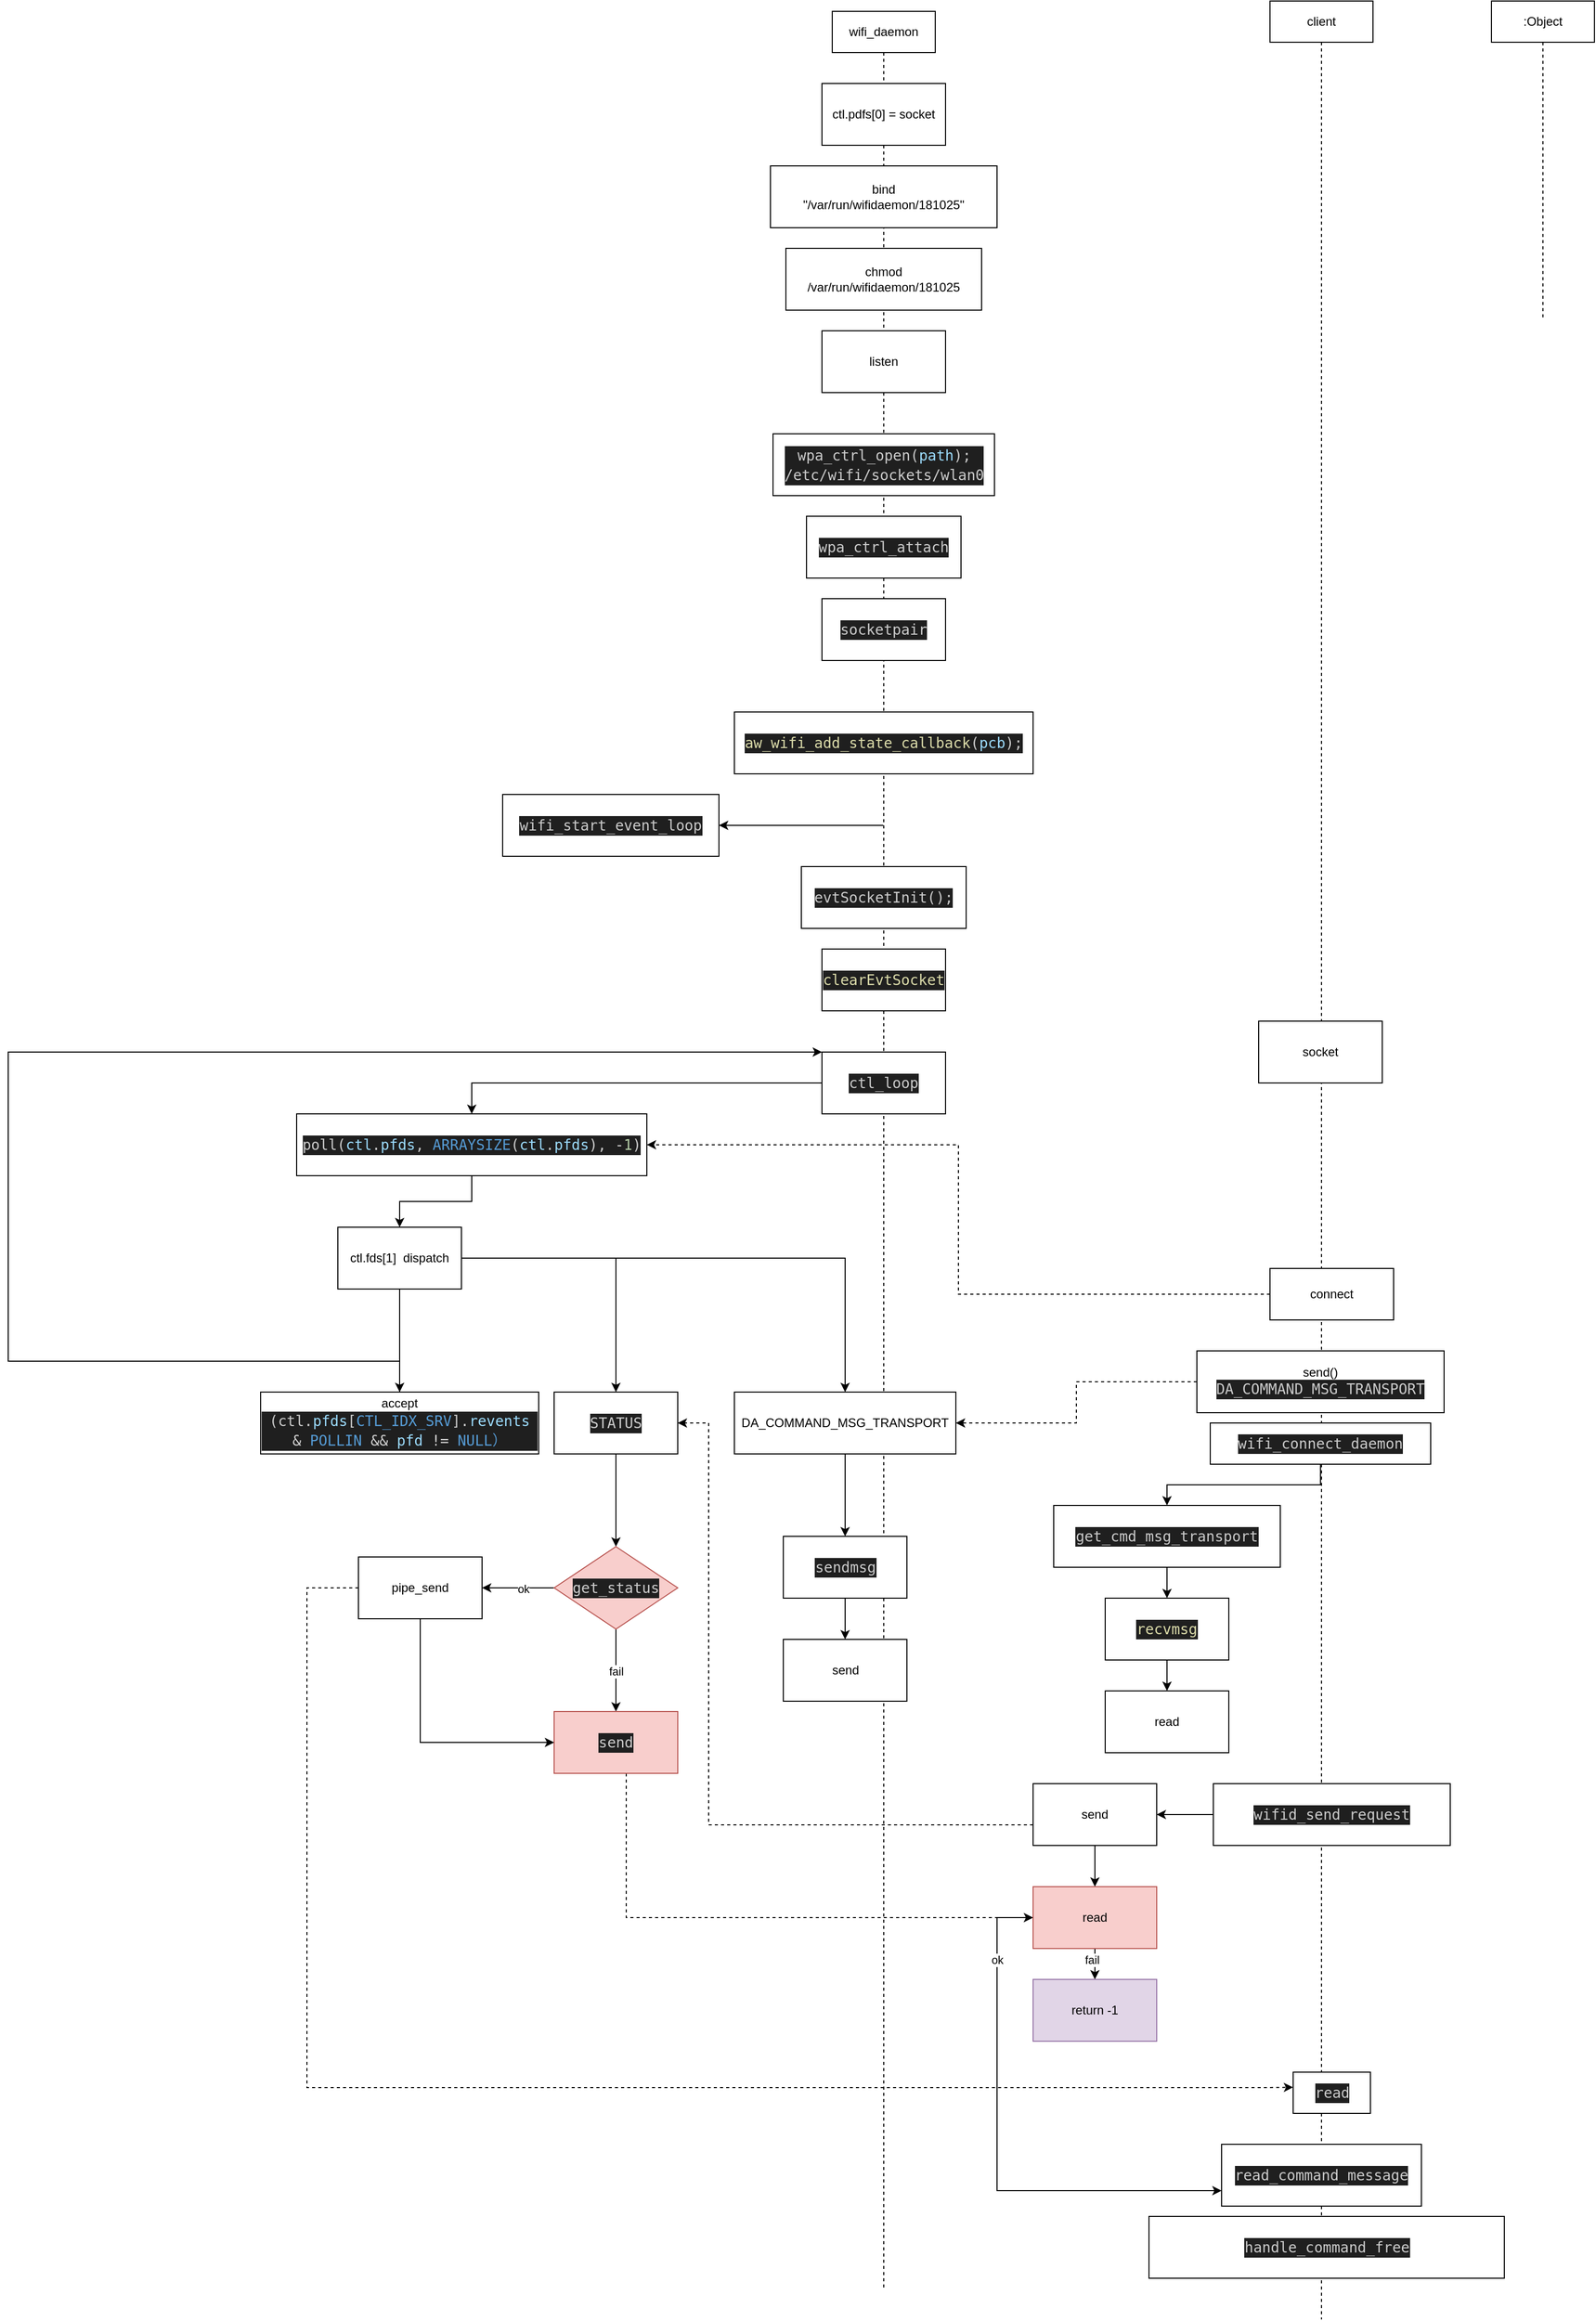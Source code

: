 <mxfile version="21.6.7" type="github">
  <diagram id="C5RBs43oDa-KdzZeNtuy" name="Page-1">
    <mxGraphModel dx="2511" dy="1088" grid="1" gridSize="10" guides="1" tooltips="1" connect="1" arrows="1" fold="1" page="1" pageScale="1" pageWidth="827" pageHeight="1169" math="0" shadow="0">
      <root>
        <mxCell id="WIyWlLk6GJQsqaUBKTNV-0" />
        <mxCell id="WIyWlLk6GJQsqaUBKTNV-1" parent="WIyWlLk6GJQsqaUBKTNV-0" />
        <mxCell id="92I55pFNdv6Zz8E2jE-A-6" value="wifi_daemon" style="shape=umlLifeline;perimeter=lifelinePerimeter;whiteSpace=wrap;html=1;container=1;dropTarget=0;collapsible=0;recursiveResize=0;outlineConnect=0;portConstraint=eastwest;newEdgeStyle={&quot;edgeStyle&quot;:&quot;elbowEdgeStyle&quot;,&quot;elbow&quot;:&quot;vertical&quot;,&quot;curved&quot;:0,&quot;rounded&quot;:0};" vertex="1" parent="WIyWlLk6GJQsqaUBKTNV-1">
          <mxGeometry x="60" y="70" width="100" height="2210" as="geometry" />
        </mxCell>
        <mxCell id="92I55pFNdv6Zz8E2jE-A-7" value="client" style="shape=umlLifeline;perimeter=lifelinePerimeter;whiteSpace=wrap;html=1;container=1;dropTarget=0;collapsible=0;recursiveResize=0;outlineConnect=0;portConstraint=eastwest;newEdgeStyle={&quot;edgeStyle&quot;:&quot;elbowEdgeStyle&quot;,&quot;elbow&quot;:&quot;vertical&quot;,&quot;curved&quot;:0,&quot;rounded&quot;:0};" vertex="1" parent="WIyWlLk6GJQsqaUBKTNV-1">
          <mxGeometry x="485" y="60" width="100" height="2250" as="geometry" />
        </mxCell>
        <mxCell id="92I55pFNdv6Zz8E2jE-A-8" value=":Object" style="shape=umlLifeline;perimeter=lifelinePerimeter;whiteSpace=wrap;html=1;container=1;dropTarget=0;collapsible=0;recursiveResize=0;outlineConnect=0;portConstraint=eastwest;newEdgeStyle={&quot;edgeStyle&quot;:&quot;elbowEdgeStyle&quot;,&quot;elbow&quot;:&quot;vertical&quot;,&quot;curved&quot;:0,&quot;rounded&quot;:0};" vertex="1" parent="WIyWlLk6GJQsqaUBKTNV-1">
          <mxGeometry x="700" y="60" width="100" height="310" as="geometry" />
        </mxCell>
        <mxCell id="92I55pFNdv6Zz8E2jE-A-9" value="ctl.pdfs[0] = socket" style="rounded=0;whiteSpace=wrap;html=1;" vertex="1" parent="WIyWlLk6GJQsqaUBKTNV-1">
          <mxGeometry x="50" y="140" width="120" height="60" as="geometry" />
        </mxCell>
        <mxCell id="92I55pFNdv6Zz8E2jE-A-10" value="bind&lt;br&gt;&quot;/var/run/wifidaemon/181025&quot;" style="rounded=0;whiteSpace=wrap;html=1;" vertex="1" parent="WIyWlLk6GJQsqaUBKTNV-1">
          <mxGeometry y="220" width="220" height="60" as="geometry" />
        </mxCell>
        <mxCell id="92I55pFNdv6Zz8E2jE-A-11" value="listen" style="rounded=0;whiteSpace=wrap;html=1;" vertex="1" parent="WIyWlLk6GJQsqaUBKTNV-1">
          <mxGeometry x="50" y="380" width="120" height="60" as="geometry" />
        </mxCell>
        <mxCell id="92I55pFNdv6Zz8E2jE-A-12" value="chmod&lt;br&gt;/var/run/wifidaemon/181025" style="rounded=0;whiteSpace=wrap;html=1;" vertex="1" parent="WIyWlLk6GJQsqaUBKTNV-1">
          <mxGeometry x="15" y="300" width="190" height="60" as="geometry" />
        </mxCell>
        <mxCell id="92I55pFNdv6Zz8E2jE-A-14" value="&lt;div style=&quot;color: rgb(204, 204, 204); background-color: rgb(31, 31, 31); font-family: &amp;quot;Droid Sans Mono&amp;quot;, &amp;quot;monospace&amp;quot;, monospace; font-size: 14px; line-height: 19px;&quot;&gt;&lt;div style=&quot;line-height: 19px;&quot;&gt;wpa_ctrl_open(&lt;span style=&quot;color: #9cdcfe;&quot;&gt;path&lt;/span&gt;);&lt;/div&gt;&lt;/div&gt;&lt;div style=&quot;color: rgb(204, 204, 204); background-color: rgb(31, 31, 31); font-family: &amp;quot;Droid Sans Mono&amp;quot;, &amp;quot;monospace&amp;quot;, monospace; font-size: 14px; line-height: 19px;&quot;&gt;/etc/wifi/sockets/wlan0&lt;/div&gt;" style="rounded=0;whiteSpace=wrap;html=1;" vertex="1" parent="WIyWlLk6GJQsqaUBKTNV-1">
          <mxGeometry x="2.5" y="480" width="215" height="60" as="geometry" />
        </mxCell>
        <mxCell id="92I55pFNdv6Zz8E2jE-A-15" value="&lt;div style=&quot;color: rgb(204, 204, 204); background-color: rgb(31, 31, 31); font-family: &amp;quot;Droid Sans Mono&amp;quot;, &amp;quot;monospace&amp;quot;, monospace; font-size: 14px; line-height: 19px;&quot;&gt;wpa_ctrl_attach&lt;/div&gt;" style="rounded=0;whiteSpace=wrap;html=1;" vertex="1" parent="WIyWlLk6GJQsqaUBKTNV-1">
          <mxGeometry x="35" y="560" width="150" height="60" as="geometry" />
        </mxCell>
        <mxCell id="92I55pFNdv6Zz8E2jE-A-16" value="&lt;div style=&quot;color: rgb(204, 204, 204); background-color: rgb(31, 31, 31); font-family: &amp;quot;Droid Sans Mono&amp;quot;, &amp;quot;monospace&amp;quot;, monospace; font-size: 14px; line-height: 19px;&quot;&gt;socketpair&lt;/div&gt;" style="rounded=0;whiteSpace=wrap;html=1;" vertex="1" parent="WIyWlLk6GJQsqaUBKTNV-1">
          <mxGeometry x="50" y="640" width="120" height="60" as="geometry" />
        </mxCell>
        <mxCell id="92I55pFNdv6Zz8E2jE-A-17" value="&lt;div style=&quot;color: rgb(204, 204, 204); background-color: rgb(31, 31, 31); font-family: &amp;quot;Droid Sans Mono&amp;quot;, &amp;quot;monospace&amp;quot;, monospace; font-weight: normal; font-size: 14px; line-height: 19px;&quot;&gt;&lt;div&gt;&lt;span style=&quot;color: #dcdcaa;&quot;&gt;aw_wifi_add_state_callback&lt;/span&gt;&lt;span style=&quot;color: #cccccc;&quot;&gt;(&lt;/span&gt;&lt;span style=&quot;color: #9cdcfe;&quot;&gt;pcb&lt;/span&gt;&lt;span style=&quot;color: #cccccc;&quot;&gt;);&lt;/span&gt;&lt;/div&gt;&lt;/div&gt;" style="rounded=0;whiteSpace=wrap;html=1;" vertex="1" parent="WIyWlLk6GJQsqaUBKTNV-1">
          <mxGeometry x="-35" y="750" width="290" height="60" as="geometry" />
        </mxCell>
        <mxCell id="92I55pFNdv6Zz8E2jE-A-18" value="&lt;div style=&quot;color: rgb(204, 204, 204); background-color: rgb(31, 31, 31); font-family: &amp;quot;Droid Sans Mono&amp;quot;, &amp;quot;monospace&amp;quot;, monospace; font-size: 14px; line-height: 19px;&quot;&gt;wifi_start_event_loop&lt;/div&gt;" style="rounded=0;whiteSpace=wrap;html=1;" vertex="1" parent="WIyWlLk6GJQsqaUBKTNV-1">
          <mxGeometry x="-260" y="830" width="210" height="60" as="geometry" />
        </mxCell>
        <mxCell id="92I55pFNdv6Zz8E2jE-A-19" value="" style="endArrow=classic;html=1;rounded=0;entryX=1;entryY=0.5;entryDx=0;entryDy=0;" edge="1" parent="WIyWlLk6GJQsqaUBKTNV-1" source="92I55pFNdv6Zz8E2jE-A-6" target="92I55pFNdv6Zz8E2jE-A-18">
          <mxGeometry width="50" height="50" relative="1" as="geometry">
            <mxPoint x="380" y="940" as="sourcePoint" />
            <mxPoint x="430" y="890" as="targetPoint" />
          </mxGeometry>
        </mxCell>
        <mxCell id="92I55pFNdv6Zz8E2jE-A-20" value="&lt;div style=&quot;color: rgb(204, 204, 204); background-color: rgb(31, 31, 31); font-family: &amp;quot;Droid Sans Mono&amp;quot;, &amp;quot;monospace&amp;quot;, monospace; font-size: 14px; line-height: 19px;&quot;&gt;evtSocketInit();&lt;/div&gt;" style="rounded=0;whiteSpace=wrap;html=1;" vertex="1" parent="WIyWlLk6GJQsqaUBKTNV-1">
          <mxGeometry x="30" y="900" width="160" height="60" as="geometry" />
        </mxCell>
        <mxCell id="92I55pFNdv6Zz8E2jE-A-21" value="&lt;div style=&quot;color: rgb(204, 204, 204); background-color: rgb(31, 31, 31); font-family: &amp;quot;Droid Sans Mono&amp;quot;, &amp;quot;monospace&amp;quot;, monospace; font-weight: normal; font-size: 14px; line-height: 19px;&quot;&gt;&lt;div&gt;&lt;span style=&quot;color: #dcdcaa;&quot;&gt;clearEvtSocket&lt;/span&gt;&lt;/div&gt;&lt;/div&gt;" style="rounded=0;whiteSpace=wrap;html=1;" vertex="1" parent="WIyWlLk6GJQsqaUBKTNV-1">
          <mxGeometry x="50" y="980" width="120" height="60" as="geometry" />
        </mxCell>
        <mxCell id="92I55pFNdv6Zz8E2jE-A-24" style="edgeStyle=orthogonalEdgeStyle;rounded=0;orthogonalLoop=1;jettySize=auto;html=1;entryX=0.5;entryY=0;entryDx=0;entryDy=0;" edge="1" parent="WIyWlLk6GJQsqaUBKTNV-1" source="92I55pFNdv6Zz8E2jE-A-22" target="92I55pFNdv6Zz8E2jE-A-23">
          <mxGeometry relative="1" as="geometry" />
        </mxCell>
        <mxCell id="92I55pFNdv6Zz8E2jE-A-22" value="&lt;div style=&quot;color: rgb(204, 204, 204); background-color: rgb(31, 31, 31); font-family: &amp;quot;Droid Sans Mono&amp;quot;, &amp;quot;monospace&amp;quot;, monospace; font-size: 14px; line-height: 19px;&quot;&gt;ctl_loop&lt;/div&gt;" style="rounded=0;whiteSpace=wrap;html=1;" vertex="1" parent="WIyWlLk6GJQsqaUBKTNV-1">
          <mxGeometry x="50" y="1080" width="120" height="60" as="geometry" />
        </mxCell>
        <mxCell id="92I55pFNdv6Zz8E2jE-A-28" style="edgeStyle=orthogonalEdgeStyle;rounded=0;orthogonalLoop=1;jettySize=auto;html=1;" edge="1" parent="WIyWlLk6GJQsqaUBKTNV-1" source="92I55pFNdv6Zz8E2jE-A-23" target="92I55pFNdv6Zz8E2jE-A-27">
          <mxGeometry relative="1" as="geometry" />
        </mxCell>
        <mxCell id="92I55pFNdv6Zz8E2jE-A-23" value="&lt;div style=&quot;color: rgb(204, 204, 204); background-color: rgb(31, 31, 31); font-family: &amp;quot;Droid Sans Mono&amp;quot;, &amp;quot;monospace&amp;quot;, monospace; font-size: 14px; line-height: 19px;&quot;&gt;poll(&lt;span style=&quot;color: #9cdcfe;&quot;&gt;ctl&lt;/span&gt;.&lt;span style=&quot;color: #9cdcfe;&quot;&gt;pfds&lt;/span&gt;, &lt;span style=&quot;color: #569cd6;&quot;&gt;ARRAYSIZE&lt;/span&gt;(&lt;span style=&quot;color: #9cdcfe;&quot;&gt;ctl&lt;/span&gt;.&lt;span style=&quot;color: #9cdcfe;&quot;&gt;pfds&lt;/span&gt;), &lt;span style=&quot;color: #d4d4d4;&quot;&gt;-&lt;/span&gt;&lt;span style=&quot;color: #b5cea8;&quot;&gt;1&lt;/span&gt;)&lt;/div&gt;" style="rounded=0;whiteSpace=wrap;html=1;" vertex="1" parent="WIyWlLk6GJQsqaUBKTNV-1">
          <mxGeometry x="-460" y="1140" width="340" height="60" as="geometry" />
        </mxCell>
        <mxCell id="92I55pFNdv6Zz8E2jE-A-25" value="socket" style="rounded=0;whiteSpace=wrap;html=1;" vertex="1" parent="WIyWlLk6GJQsqaUBKTNV-1">
          <mxGeometry x="474" y="1050" width="120" height="60" as="geometry" />
        </mxCell>
        <mxCell id="92I55pFNdv6Zz8E2jE-A-31" style="edgeStyle=orthogonalEdgeStyle;rounded=0;orthogonalLoop=1;jettySize=auto;html=1;exitX=0;exitY=0.5;exitDx=0;exitDy=0;entryX=1;entryY=0.5;entryDx=0;entryDy=0;dashed=1;" edge="1" parent="WIyWlLk6GJQsqaUBKTNV-1" source="92I55pFNdv6Zz8E2jE-A-26" target="92I55pFNdv6Zz8E2jE-A-23">
          <mxGeometry relative="1" as="geometry" />
        </mxCell>
        <mxCell id="92I55pFNdv6Zz8E2jE-A-26" value="connect" style="rounded=0;whiteSpace=wrap;html=1;" vertex="1" parent="WIyWlLk6GJQsqaUBKTNV-1">
          <mxGeometry x="485" y="1290" width="120" height="50" as="geometry" />
        </mxCell>
        <mxCell id="92I55pFNdv6Zz8E2jE-A-30" style="edgeStyle=orthogonalEdgeStyle;rounded=0;orthogonalLoop=1;jettySize=auto;html=1;entryX=0.5;entryY=0;entryDx=0;entryDy=0;" edge="1" parent="WIyWlLk6GJQsqaUBKTNV-1" source="92I55pFNdv6Zz8E2jE-A-27" target="92I55pFNdv6Zz8E2jE-A-29">
          <mxGeometry relative="1" as="geometry" />
        </mxCell>
        <mxCell id="92I55pFNdv6Zz8E2jE-A-35" style="edgeStyle=orthogonalEdgeStyle;rounded=0;orthogonalLoop=1;jettySize=auto;html=1;entryX=0.5;entryY=0;entryDx=0;entryDy=0;" edge="1" parent="WIyWlLk6GJQsqaUBKTNV-1" source="92I55pFNdv6Zz8E2jE-A-27" target="92I55pFNdv6Zz8E2jE-A-34">
          <mxGeometry relative="1" as="geometry" />
        </mxCell>
        <mxCell id="92I55pFNdv6Zz8E2jE-A-49" style="edgeStyle=orthogonalEdgeStyle;rounded=0;orthogonalLoop=1;jettySize=auto;html=1;" edge="1" parent="WIyWlLk6GJQsqaUBKTNV-1" source="92I55pFNdv6Zz8E2jE-A-27" target="92I55pFNdv6Zz8E2jE-A-48">
          <mxGeometry relative="1" as="geometry" />
        </mxCell>
        <mxCell id="92I55pFNdv6Zz8E2jE-A-27" value="ctl.fds[1]&amp;nbsp; dispatch" style="rounded=0;whiteSpace=wrap;html=1;" vertex="1" parent="WIyWlLk6GJQsqaUBKTNV-1">
          <mxGeometry x="-420" y="1250" width="120" height="60" as="geometry" />
        </mxCell>
        <mxCell id="92I55pFNdv6Zz8E2jE-A-96" style="edgeStyle=orthogonalEdgeStyle;rounded=0;orthogonalLoop=1;jettySize=auto;html=1;entryX=0;entryY=0;entryDx=0;entryDy=0;" edge="1" parent="WIyWlLk6GJQsqaUBKTNV-1" source="92I55pFNdv6Zz8E2jE-A-29" target="92I55pFNdv6Zz8E2jE-A-22">
          <mxGeometry relative="1" as="geometry">
            <Array as="points">
              <mxPoint x="-740" y="1380" />
              <mxPoint x="-740" y="1080" />
            </Array>
          </mxGeometry>
        </mxCell>
        <mxCell id="92I55pFNdv6Zz8E2jE-A-29" value="accept&lt;br&gt;&lt;div style=&quot;color: rgb(204, 204, 204); background-color: rgb(31, 31, 31); font-family: &amp;quot;Droid Sans Mono&amp;quot;, &amp;quot;monospace&amp;quot;, monospace; font-size: 14px; line-height: 19px;&quot;&gt;(ctl.&lt;span style=&quot;color: #9cdcfe;&quot;&gt;pfds&lt;/span&gt;[&lt;span style=&quot;color: #569cd6;&quot;&gt;CTL_IDX_SRV&lt;/span&gt;].&lt;span style=&quot;color: #9cdcfe;&quot;&gt;revents&lt;/span&gt; &lt;span style=&quot;color: #d4d4d4;&quot;&gt;&amp;amp;&lt;/span&gt; &lt;span style=&quot;color: #569cd6;&quot;&gt;POLLIN&lt;/span&gt; &lt;span style=&quot;color: #d4d4d4;&quot;&gt;&amp;amp;&amp;amp;&lt;/span&gt; &lt;span style=&quot;color: #9cdcfe;&quot;&gt;pfd&lt;/span&gt; &lt;span style=&quot;color: #d4d4d4;&quot;&gt;!=&lt;/span&gt; &lt;span style=&quot;color: #569cd6;&quot;&gt;NULL）&lt;/span&gt;&lt;/div&gt;" style="rounded=0;whiteSpace=wrap;html=1;" vertex="1" parent="WIyWlLk6GJQsqaUBKTNV-1">
          <mxGeometry x="-495" y="1410" width="270" height="60" as="geometry" />
        </mxCell>
        <mxCell id="92I55pFNdv6Zz8E2jE-A-44" value="" style="edgeStyle=orthogonalEdgeStyle;rounded=0;orthogonalLoop=1;jettySize=auto;html=1;" edge="1" parent="WIyWlLk6GJQsqaUBKTNV-1" source="92I55pFNdv6Zz8E2jE-A-32" target="92I55pFNdv6Zz8E2jE-A-43">
          <mxGeometry relative="1" as="geometry" />
        </mxCell>
        <mxCell id="92I55pFNdv6Zz8E2jE-A-32" value="&lt;div style=&quot;color: rgb(204, 204, 204); background-color: rgb(31, 31, 31); font-family: &amp;quot;Droid Sans Mono&amp;quot;, &amp;quot;monospace&amp;quot;, monospace; font-size: 14px; line-height: 19px;&quot;&gt;get_cmd_msg_transport&lt;/div&gt;" style="rounded=0;whiteSpace=wrap;html=1;" vertex="1" parent="WIyWlLk6GJQsqaUBKTNV-1">
          <mxGeometry x="275" y="1520" width="220" height="60" as="geometry" />
        </mxCell>
        <mxCell id="92I55pFNdv6Zz8E2jE-A-42" style="edgeStyle=orthogonalEdgeStyle;rounded=0;orthogonalLoop=1;jettySize=auto;html=1;entryX=1;entryY=0.5;entryDx=0;entryDy=0;dashed=1;" edge="1" parent="WIyWlLk6GJQsqaUBKTNV-1" source="92I55pFNdv6Zz8E2jE-A-33" target="92I55pFNdv6Zz8E2jE-A-34">
          <mxGeometry relative="1" as="geometry">
            <mxPoint x="325" y="1430" as="targetPoint" />
          </mxGeometry>
        </mxCell>
        <mxCell id="92I55pFNdv6Zz8E2jE-A-33" value="send()&lt;br&gt;&lt;div style=&quot;color: rgb(204, 204, 204); background-color: rgb(31, 31, 31); font-family: &amp;quot;Droid Sans Mono&amp;quot;, &amp;quot;monospace&amp;quot;, monospace; font-size: 14px; line-height: 19px;&quot;&gt;DA_COMMAND_MSG_TRANSPORT&lt;/div&gt;" style="rounded=0;whiteSpace=wrap;html=1;" vertex="1" parent="WIyWlLk6GJQsqaUBKTNV-1">
          <mxGeometry x="414" y="1370" width="240" height="60" as="geometry" />
        </mxCell>
        <mxCell id="92I55pFNdv6Zz8E2jE-A-38" value="" style="edgeStyle=orthogonalEdgeStyle;rounded=0;orthogonalLoop=1;jettySize=auto;html=1;" edge="1" parent="WIyWlLk6GJQsqaUBKTNV-1" source="92I55pFNdv6Zz8E2jE-A-34" target="92I55pFNdv6Zz8E2jE-A-37">
          <mxGeometry relative="1" as="geometry" />
        </mxCell>
        <mxCell id="92I55pFNdv6Zz8E2jE-A-34" value="DA_COMMAND_MSG_TRANSPORT" style="rounded=0;whiteSpace=wrap;html=1;" vertex="1" parent="WIyWlLk6GJQsqaUBKTNV-1">
          <mxGeometry x="-35" y="1410" width="215" height="60" as="geometry" />
        </mxCell>
        <mxCell id="92I55pFNdv6Zz8E2jE-A-40" value="" style="edgeStyle=orthogonalEdgeStyle;rounded=0;orthogonalLoop=1;jettySize=auto;html=1;" edge="1" parent="WIyWlLk6GJQsqaUBKTNV-1" source="92I55pFNdv6Zz8E2jE-A-37" target="92I55pFNdv6Zz8E2jE-A-39">
          <mxGeometry relative="1" as="geometry" />
        </mxCell>
        <mxCell id="92I55pFNdv6Zz8E2jE-A-37" value="&lt;div style=&quot;color: rgb(204, 204, 204); background-color: rgb(31, 31, 31); font-family: &amp;quot;Droid Sans Mono&amp;quot;, &amp;quot;monospace&amp;quot;, monospace; font-size: 14px; line-height: 19px;&quot;&gt;sendmsg&lt;/div&gt;" style="whiteSpace=wrap;html=1;rounded=0;" vertex="1" parent="WIyWlLk6GJQsqaUBKTNV-1">
          <mxGeometry x="12.5" y="1550" width="120" height="60" as="geometry" />
        </mxCell>
        <mxCell id="92I55pFNdv6Zz8E2jE-A-39" value="send" style="whiteSpace=wrap;html=1;rounded=0;" vertex="1" parent="WIyWlLk6GJQsqaUBKTNV-1">
          <mxGeometry x="12.5" y="1650" width="120" height="60" as="geometry" />
        </mxCell>
        <mxCell id="92I55pFNdv6Zz8E2jE-A-43" value="&lt;div style=&quot;color: rgb(204, 204, 204); background-color: rgb(31, 31, 31); font-family: &amp;quot;Droid Sans Mono&amp;quot;, &amp;quot;monospace&amp;quot;, monospace; font-weight: normal; font-size: 14px; line-height: 19px;&quot;&gt;&lt;div&gt;&lt;span style=&quot;color: #dcdcaa;&quot;&gt;recvmsg&lt;/span&gt;&lt;/div&gt;&lt;/div&gt;" style="whiteSpace=wrap;html=1;rounded=0;" vertex="1" parent="WIyWlLk6GJQsqaUBKTNV-1">
          <mxGeometry x="325" y="1610" width="120" height="60" as="geometry" />
        </mxCell>
        <mxCell id="92I55pFNdv6Zz8E2jE-A-46" value="" style="edgeStyle=orthogonalEdgeStyle;rounded=0;orthogonalLoop=1;jettySize=auto;html=1;" edge="1" parent="WIyWlLk6GJQsqaUBKTNV-1" source="92I55pFNdv6Zz8E2jE-A-43" target="92I55pFNdv6Zz8E2jE-A-45">
          <mxGeometry relative="1" as="geometry" />
        </mxCell>
        <mxCell id="92I55pFNdv6Zz8E2jE-A-45" value="read" style="whiteSpace=wrap;html=1;rounded=0;" vertex="1" parent="WIyWlLk6GJQsqaUBKTNV-1">
          <mxGeometry x="325" y="1700" width="120" height="60" as="geometry" />
        </mxCell>
        <mxCell id="92I55pFNdv6Zz8E2jE-A-50" style="edgeStyle=orthogonalEdgeStyle;rounded=0;orthogonalLoop=1;jettySize=auto;html=1;entryX=0.5;entryY=0;entryDx=0;entryDy=0;" edge="1" parent="WIyWlLk6GJQsqaUBKTNV-1" source="92I55pFNdv6Zz8E2jE-A-48" target="92I55pFNdv6Zz8E2jE-A-63">
          <mxGeometry relative="1" as="geometry">
            <mxPoint x="-150" y="1570" as="targetPoint" />
          </mxGeometry>
        </mxCell>
        <mxCell id="92I55pFNdv6Zz8E2jE-A-48" value="&lt;div style=&quot;color: rgb(204, 204, 204); background-color: rgb(31, 31, 31); font-family: &amp;quot;Droid Sans Mono&amp;quot;, &amp;quot;monospace&amp;quot;, monospace; font-size: 14px; line-height: 19px;&quot;&gt;STATUS&lt;/div&gt;" style="rounded=0;whiteSpace=wrap;html=1;" vertex="1" parent="WIyWlLk6GJQsqaUBKTNV-1">
          <mxGeometry x="-210" y="1410" width="120" height="60" as="geometry" />
        </mxCell>
        <mxCell id="92I55pFNdv6Zz8E2jE-A-59" value="" style="edgeStyle=orthogonalEdgeStyle;rounded=0;orthogonalLoop=1;jettySize=auto;html=1;exitX=0.5;exitY=1;exitDx=0;exitDy=0;" edge="1" parent="WIyWlLk6GJQsqaUBKTNV-1" source="92I55pFNdv6Zz8E2jE-A-63" target="92I55pFNdv6Zz8E2jE-A-58">
          <mxGeometry relative="1" as="geometry">
            <mxPoint x="-150" y="1780" as="sourcePoint" />
          </mxGeometry>
        </mxCell>
        <mxCell id="92I55pFNdv6Zz8E2jE-A-83" value="fail" style="edgeLabel;html=1;align=center;verticalAlign=middle;resizable=0;points=[];" vertex="1" connectable="0" parent="92I55pFNdv6Zz8E2jE-A-59">
          <mxGeometry x="0.01" relative="1" as="geometry">
            <mxPoint as="offset" />
          </mxGeometry>
        </mxCell>
        <mxCell id="92I55pFNdv6Zz8E2jE-A-77" style="edgeStyle=orthogonalEdgeStyle;rounded=0;orthogonalLoop=1;jettySize=auto;html=1;entryX=0;entryY=0.5;entryDx=0;entryDy=0;dashed=1;" edge="1" parent="WIyWlLk6GJQsqaUBKTNV-1" source="92I55pFNdv6Zz8E2jE-A-58" target="92I55pFNdv6Zz8E2jE-A-75">
          <mxGeometry relative="1" as="geometry">
            <Array as="points">
              <mxPoint x="-140" y="1920" />
            </Array>
          </mxGeometry>
        </mxCell>
        <mxCell id="92I55pFNdv6Zz8E2jE-A-58" value="&lt;div style=&quot;color: rgb(204, 204, 204); background-color: rgb(31, 31, 31); font-family: &amp;quot;Droid Sans Mono&amp;quot;, &amp;quot;monospace&amp;quot;, monospace; font-size: 14px; line-height: 19px;&quot;&gt;send&lt;/div&gt;" style="whiteSpace=wrap;html=1;rounded=0;fillColor=#f8cecc;strokeColor=#b85450;" vertex="1" parent="WIyWlLk6GJQsqaUBKTNV-1">
          <mxGeometry x="-210" y="1720" width="120" height="60" as="geometry" />
        </mxCell>
        <mxCell id="92I55pFNdv6Zz8E2jE-A-67" style="edgeStyle=orthogonalEdgeStyle;rounded=0;orthogonalLoop=1;jettySize=auto;html=1;" edge="1" parent="WIyWlLk6GJQsqaUBKTNV-1" source="92I55pFNdv6Zz8E2jE-A-63" target="92I55pFNdv6Zz8E2jE-A-65">
          <mxGeometry relative="1" as="geometry" />
        </mxCell>
        <mxCell id="92I55pFNdv6Zz8E2jE-A-82" value="ok" style="edgeLabel;html=1;align=center;verticalAlign=middle;resizable=0;points=[];" vertex="1" connectable="0" parent="92I55pFNdv6Zz8E2jE-A-67">
          <mxGeometry x="-0.126" y="1" relative="1" as="geometry">
            <mxPoint as="offset" />
          </mxGeometry>
        </mxCell>
        <mxCell id="92I55pFNdv6Zz8E2jE-A-63" value="&lt;div style=&quot;color: rgb(204, 204, 204); background-color: rgb(31, 31, 31); font-family: &amp;quot;Droid Sans Mono&amp;quot;, &amp;quot;monospace&amp;quot;, monospace; font-size: 14px; line-height: 19px;&quot;&gt;get_status&lt;/div&gt;" style="rhombus;whiteSpace=wrap;html=1;fillColor=#f8cecc;strokeColor=#b85450;" vertex="1" parent="WIyWlLk6GJQsqaUBKTNV-1">
          <mxGeometry x="-210" y="1560" width="120" height="80" as="geometry" />
        </mxCell>
        <mxCell id="92I55pFNdv6Zz8E2jE-A-68" style="edgeStyle=orthogonalEdgeStyle;rounded=0;orthogonalLoop=1;jettySize=auto;html=1;exitX=0.5;exitY=1;exitDx=0;exitDy=0;entryX=0;entryY=0.5;entryDx=0;entryDy=0;" edge="1" parent="WIyWlLk6GJQsqaUBKTNV-1" source="92I55pFNdv6Zz8E2jE-A-65" target="92I55pFNdv6Zz8E2jE-A-58">
          <mxGeometry relative="1" as="geometry" />
        </mxCell>
        <mxCell id="92I55pFNdv6Zz8E2jE-A-80" style="edgeStyle=orthogonalEdgeStyle;rounded=0;orthogonalLoop=1;jettySize=auto;html=1;dashed=1;entryX=-0.001;entryY=0.368;entryDx=0;entryDy=0;entryPerimeter=0;" edge="1" parent="WIyWlLk6GJQsqaUBKTNV-1" source="92I55pFNdv6Zz8E2jE-A-65" target="92I55pFNdv6Zz8E2jE-A-78">
          <mxGeometry relative="1" as="geometry">
            <mxPoint x="480" y="2100" as="targetPoint" />
            <Array as="points">
              <mxPoint x="-450" y="1600" />
              <mxPoint x="-450" y="2085" />
              <mxPoint x="480" y="2085" />
            </Array>
          </mxGeometry>
        </mxCell>
        <mxCell id="92I55pFNdv6Zz8E2jE-A-65" value="pipe_send" style="rounded=0;whiteSpace=wrap;html=1;" vertex="1" parent="WIyWlLk6GJQsqaUBKTNV-1">
          <mxGeometry x="-400" y="1570" width="120" height="60" as="geometry" />
        </mxCell>
        <mxCell id="92I55pFNdv6Zz8E2jE-A-73" value="" style="edgeStyle=orthogonalEdgeStyle;rounded=0;orthogonalLoop=1;jettySize=auto;html=1;" edge="1" parent="WIyWlLk6GJQsqaUBKTNV-1" source="92I55pFNdv6Zz8E2jE-A-70" target="92I55pFNdv6Zz8E2jE-A-72">
          <mxGeometry relative="1" as="geometry" />
        </mxCell>
        <mxCell id="92I55pFNdv6Zz8E2jE-A-70" value="&lt;div style=&quot;color: rgb(204, 204, 204); background-color: rgb(31, 31, 31); font-family: &amp;quot;Droid Sans Mono&amp;quot;, &amp;quot;monospace&amp;quot;, monospace; font-size: 14px; line-height: 19px;&quot;&gt;&lt;div style=&quot;line-height: 19px;&quot;&gt;wifid_send_request&lt;/div&gt;&lt;/div&gt;" style="rounded=0;whiteSpace=wrap;html=1;" vertex="1" parent="WIyWlLk6GJQsqaUBKTNV-1">
          <mxGeometry x="430" y="1790" width="230" height="60" as="geometry" />
        </mxCell>
        <mxCell id="92I55pFNdv6Zz8E2jE-A-74" style="edgeStyle=orthogonalEdgeStyle;rounded=0;orthogonalLoop=1;jettySize=auto;html=1;entryX=1;entryY=0.5;entryDx=0;entryDy=0;dashed=1;" edge="1" parent="WIyWlLk6GJQsqaUBKTNV-1" source="92I55pFNdv6Zz8E2jE-A-72" target="92I55pFNdv6Zz8E2jE-A-48">
          <mxGeometry relative="1" as="geometry">
            <Array as="points">
              <mxPoint x="-60" y="1830" />
              <mxPoint x="-60" y="1440" />
            </Array>
          </mxGeometry>
        </mxCell>
        <mxCell id="92I55pFNdv6Zz8E2jE-A-81" style="edgeStyle=orthogonalEdgeStyle;rounded=0;orthogonalLoop=1;jettySize=auto;html=1;" edge="1" parent="WIyWlLk6GJQsqaUBKTNV-1" source="92I55pFNdv6Zz8E2jE-A-72" target="92I55pFNdv6Zz8E2jE-A-75">
          <mxGeometry relative="1" as="geometry" />
        </mxCell>
        <mxCell id="92I55pFNdv6Zz8E2jE-A-72" value="send" style="whiteSpace=wrap;html=1;rounded=0;" vertex="1" parent="WIyWlLk6GJQsqaUBKTNV-1">
          <mxGeometry x="255" y="1790" width="120" height="60" as="geometry" />
        </mxCell>
        <mxCell id="92I55pFNdv6Zz8E2jE-A-88" value="" style="edgeStyle=orthogonalEdgeStyle;rounded=0;orthogonalLoop=1;jettySize=auto;html=1;" edge="1" parent="WIyWlLk6GJQsqaUBKTNV-1" source="92I55pFNdv6Zz8E2jE-A-75" target="92I55pFNdv6Zz8E2jE-A-87">
          <mxGeometry relative="1" as="geometry" />
        </mxCell>
        <mxCell id="92I55pFNdv6Zz8E2jE-A-94" value="fail" style="edgeLabel;html=1;align=center;verticalAlign=middle;resizable=0;points=[];" vertex="1" connectable="0" parent="92I55pFNdv6Zz8E2jE-A-88">
          <mxGeometry x="0.216" y="-3" relative="1" as="geometry">
            <mxPoint as="offset" />
          </mxGeometry>
        </mxCell>
        <mxCell id="92I55pFNdv6Zz8E2jE-A-92" value="" style="edgeStyle=orthogonalEdgeStyle;rounded=0;orthogonalLoop=1;jettySize=auto;html=1;" edge="1" parent="WIyWlLk6GJQsqaUBKTNV-1" source="92I55pFNdv6Zz8E2jE-A-75" target="92I55pFNdv6Zz8E2jE-A-93">
          <mxGeometry relative="1" as="geometry">
            <mxPoint x="405" y="1920" as="targetPoint" />
            <Array as="points">
              <mxPoint x="220" y="1920" />
              <mxPoint x="220" y="2185" />
            </Array>
          </mxGeometry>
        </mxCell>
        <mxCell id="92I55pFNdv6Zz8E2jE-A-95" value="ok" style="edgeLabel;html=1;align=center;verticalAlign=middle;resizable=0;points=[];" vertex="1" connectable="0" parent="92I55pFNdv6Zz8E2jE-A-92">
          <mxGeometry x="-0.709" relative="1" as="geometry">
            <mxPoint as="offset" />
          </mxGeometry>
        </mxCell>
        <mxCell id="92I55pFNdv6Zz8E2jE-A-75" value="read" style="whiteSpace=wrap;html=1;rounded=0;fillColor=#f8cecc;strokeColor=#b85450;" vertex="1" parent="WIyWlLk6GJQsqaUBKTNV-1">
          <mxGeometry x="255" y="1890" width="120" height="60" as="geometry" />
        </mxCell>
        <mxCell id="92I55pFNdv6Zz8E2jE-A-78" value="&lt;div style=&quot;color: rgb(204, 204, 204); background-color: rgb(31, 31, 31); font-family: &amp;quot;Droid Sans Mono&amp;quot;, &amp;quot;monospace&amp;quot;, monospace; font-size: 14px; line-height: 19px;&quot;&gt;read&lt;/div&gt;" style="rounded=0;whiteSpace=wrap;html=1;align=center;" vertex="1" parent="WIyWlLk6GJQsqaUBKTNV-1">
          <mxGeometry x="507.5" y="2070" width="75" height="40" as="geometry" />
        </mxCell>
        <mxCell id="92I55pFNdv6Zz8E2jE-A-86" value="" style="edgeStyle=orthogonalEdgeStyle;rounded=0;orthogonalLoop=1;jettySize=auto;html=1;" edge="1" parent="WIyWlLk6GJQsqaUBKTNV-1" source="92I55pFNdv6Zz8E2jE-A-85" target="92I55pFNdv6Zz8E2jE-A-32">
          <mxGeometry relative="1" as="geometry" />
        </mxCell>
        <mxCell id="92I55pFNdv6Zz8E2jE-A-85" value="&lt;div style=&quot;color: rgb(204, 204, 204); background-color: rgb(31, 31, 31); font-family: &amp;quot;Droid Sans Mono&amp;quot;, &amp;quot;monospace&amp;quot;, monospace; font-size: 14px; line-height: 19px;&quot;&gt;wifi_connect_daemon&lt;/div&gt;" style="rounded=0;whiteSpace=wrap;html=1;" vertex="1" parent="WIyWlLk6GJQsqaUBKTNV-1">
          <mxGeometry x="427" y="1440" width="214" height="40" as="geometry" />
        </mxCell>
        <mxCell id="92I55pFNdv6Zz8E2jE-A-87" value="return -1" style="whiteSpace=wrap;html=1;fillColor=#e1d5e7;strokeColor=#9673a6;rounded=0;" vertex="1" parent="WIyWlLk6GJQsqaUBKTNV-1">
          <mxGeometry x="255" y="1980" width="120" height="60" as="geometry" />
        </mxCell>
        <mxCell id="92I55pFNdv6Zz8E2jE-A-89" value="&lt;div style=&quot;color: rgb(204, 204, 204); background-color: rgb(31, 31, 31); font-family: &amp;quot;Droid Sans Mono&amp;quot;, &amp;quot;monospace&amp;quot;, monospace; font-size: 14px; line-height: 19px;&quot;&gt;handle_command_free&lt;/div&gt;" style="rounded=0;whiteSpace=wrap;html=1;" vertex="1" parent="WIyWlLk6GJQsqaUBKTNV-1">
          <mxGeometry x="367.5" y="2210" width="345" height="60" as="geometry" />
        </mxCell>
        <mxCell id="92I55pFNdv6Zz8E2jE-A-93" value="&lt;div style=&quot;color: rgb(204, 204, 204); background-color: rgb(31, 31, 31); font-family: &amp;quot;Droid Sans Mono&amp;quot;, &amp;quot;monospace&amp;quot;, monospace; font-size: 14px; line-height: 19px;&quot;&gt;read_command_message&lt;/div&gt;" style="rounded=0;whiteSpace=wrap;html=1;" vertex="1" parent="WIyWlLk6GJQsqaUBKTNV-1">
          <mxGeometry x="438" y="2140" width="194" height="60" as="geometry" />
        </mxCell>
      </root>
    </mxGraphModel>
  </diagram>
</mxfile>
